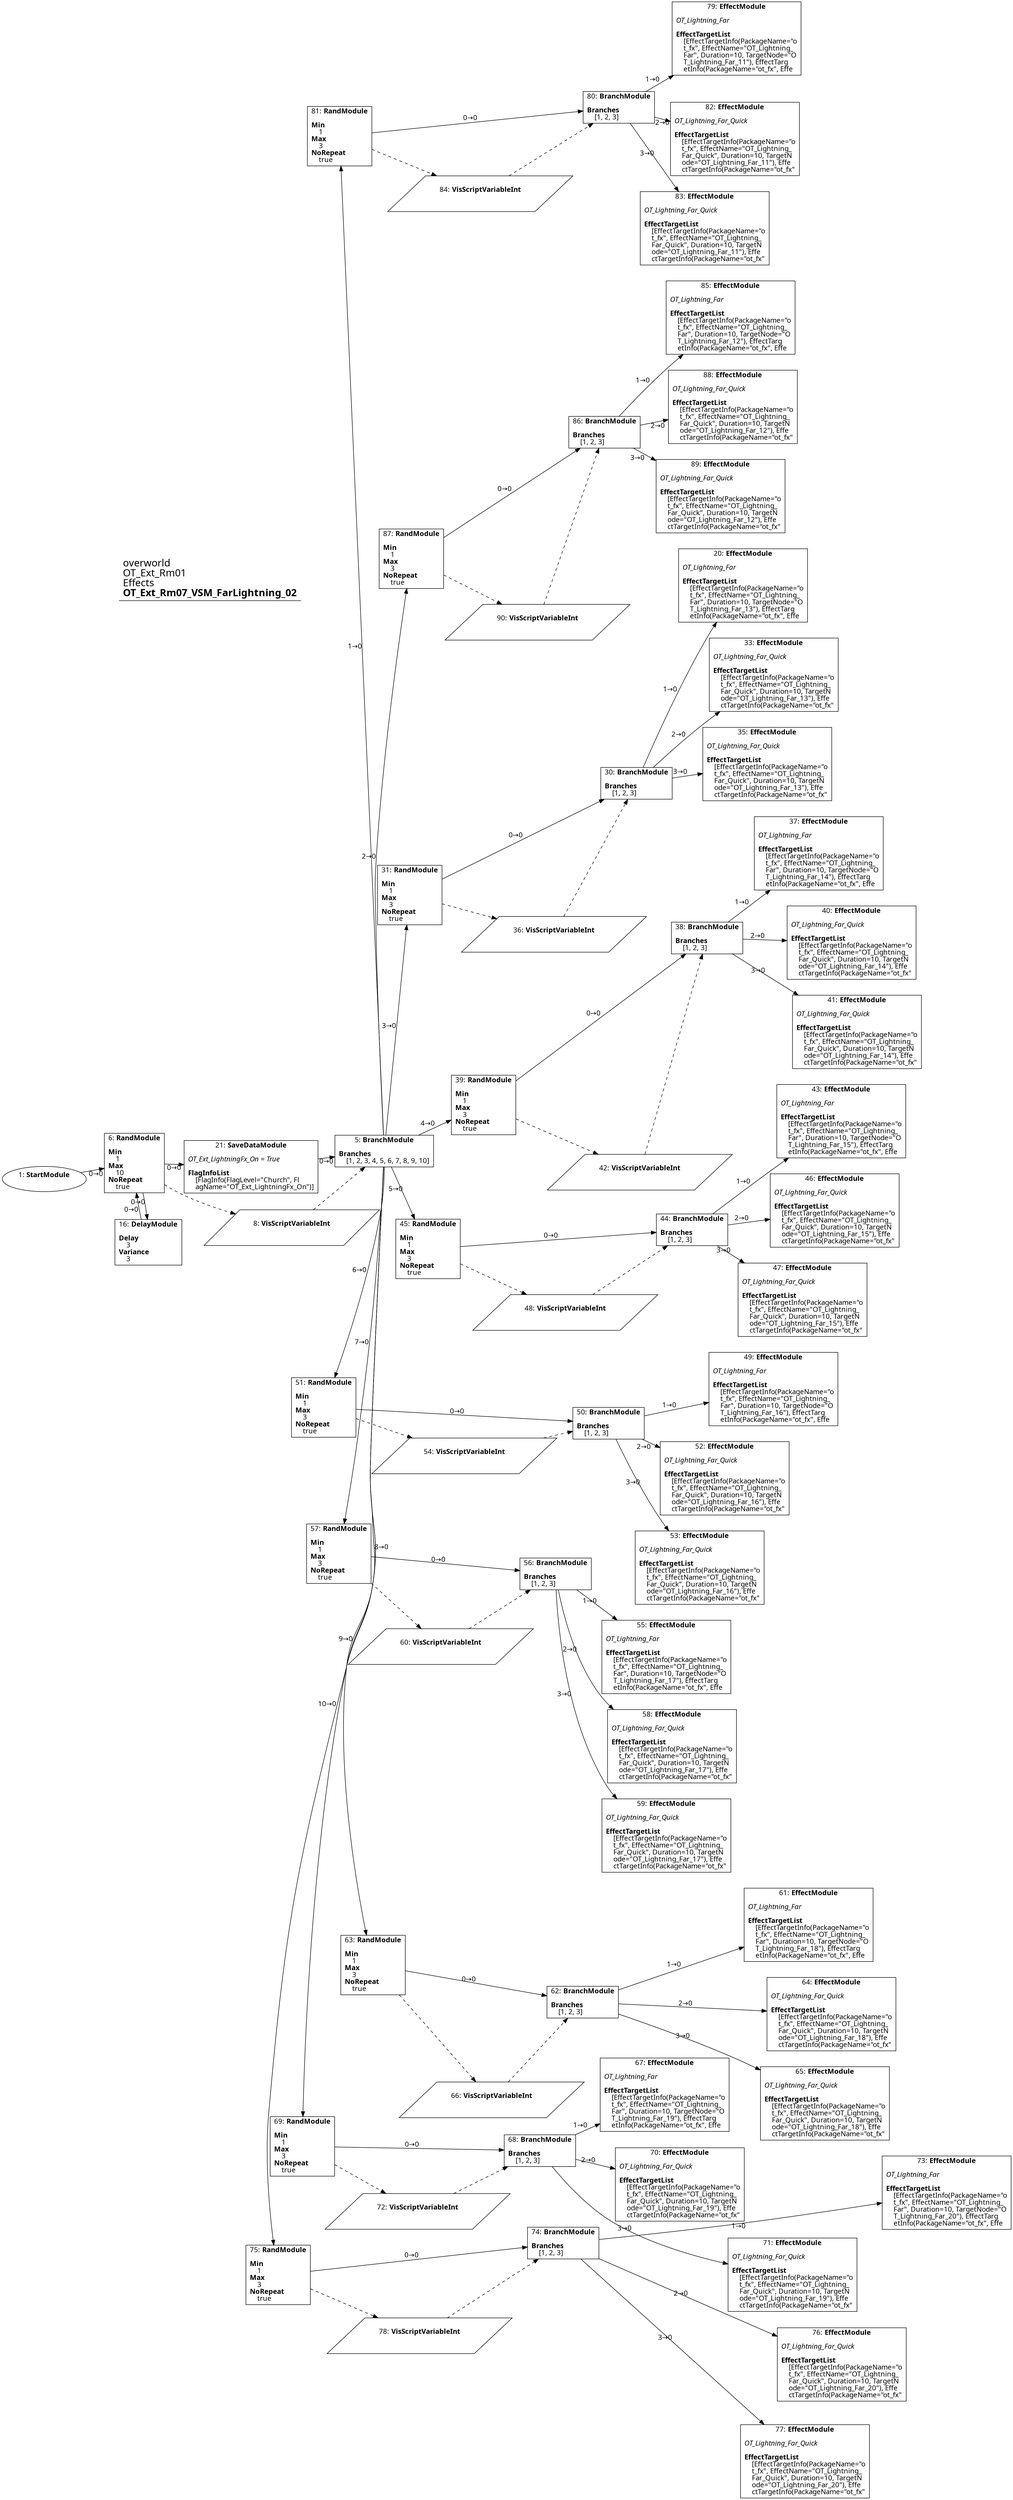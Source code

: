 digraph {
    layout = fdp;
    overlap = prism;
    sep = "+16";
    splines = spline;

    node [ shape = box ];

    graph [ fontname = "Segoe UI" ];
    node [ fontname = "Segoe UI" ];
    edge [ fontname = "Segoe UI" ];

    1 [ label = <1: <b>StartModule</b><br/><br/>> ];
    1 [ shape = oval ]
    1 [ pos = "0.013,-0.666!" ];
    1 -> 6 [ label = "0→0" ];

    5 [ label = <5: <b>BranchModule</b><br/><br/><b>Branches</b><br align="left"/>    [1, 2, 3, 4, 5, 6, 7, 8, 9, 10]<br align="left"/>> ];
    5 [ pos = "0.652,-0.666!" ];
    5 -> 81 [ label = "1→0" ];
    5 -> 87 [ label = "2→0" ];
    5 -> 31 [ label = "3→0" ];
    5 -> 39 [ label = "4→0" ];
    5 -> 45 [ label = "5→0" ];
    5 -> 51 [ label = "6→0" ];
    5 -> 57 [ label = "7→0" ];
    5 -> 63 [ label = "8→0" ];
    5 -> 69 [ label = "9→0" ];
    5 -> 75 [ label = "10→0" ];
    8 -> 5 [ style = dashed ];

    6 [ label = <6: <b>RandModule</b><br/><br/><b>Min</b><br align="left"/>    1<br align="left"/><b>Max</b><br align="left"/>    10<br align="left"/><b>NoRepeat</b><br align="left"/>    true<br align="left"/>> ];
    6 [ pos = "0.20600002,-0.666!" ];
    6 -> 16 [ label = "0→0" ];
    6 -> 21 [ label = "0→0" ];
    6 -> 8 [ style = dashed ];

    8 [ label = <8: <b>VisScriptVariableInt</b><br/><br/>> ];
    8 [ shape = parallelogram ]
    8 [ pos = "0.467,-0.878!" ];

    16 [ label = <16: <b>DelayModule</b><br/><br/><b>Delay</b><br align="left"/>    3<br align="left"/><b>Variance</b><br align="left"/>    3<br align="left"/>> ];
    16 [ pos = "0.23500001,-0.83000004!" ];
    16 -> 6 [ label = "0→0" ];

    20 [ label = <20: <b>EffectModule</b><br/><br/><i>OT_Lightning_Far<br align="left"/></i><br align="left"/><b>EffectTargetList</b><br align="left"/>    [EffectTargetInfo(PackageName=&quot;o<br align="left"/>    t_fx&quot;, EffectName=&quot;OT_Lightning_<br align="left"/>    Far&quot;, Duration=10, TargetNode=&quot;O<br align="left"/>    T_Lightning_Far_13&quot;), EffectTarg<br align="left"/>    etInfo(PackageName=&quot;ot_fx&quot;, Effe<br align="left"/>> ];
    20 [ pos = "1.6090001,-0.05!" ];

    21 [ label = <21: <b>SaveDataModule</b><br/><br/><i>OT_Ext_LightningFx_On = True<br align="left"/></i><br align="left"/><b>FlagInfoList</b><br align="left"/>    [FlagInfo(FlagLevel=&quot;Church&quot;, Fl<br align="left"/>    agName=&quot;OT_Ext_LightningFx_On&quot;)]<br align="left"/>> ];
    21 [ pos = "0.43300003,-0.666!" ];
    21 -> 5 [ label = "0→0" ];

    30 [ label = <30: <b>BranchModule</b><br/><br/><b>Branches</b><br align="left"/>    [1, 2, 3]<br align="left"/>> ];
    30 [ pos = "1.3820001,-0.179!" ];
    30 -> 20 [ label = "1→0" ];
    30 -> 33 [ label = "2→0" ];
    30 -> 35 [ label = "3→0" ];
    36 -> 30 [ style = dashed ];

    31 [ label = <31: <b>RandModule</b><br/><br/><b>Min</b><br align="left"/>    1<br align="left"/><b>Max</b><br align="left"/>    3<br align="left"/><b>NoRepeat</b><br align="left"/>    true<br align="left"/>> ];
    31 [ pos = "1.057,-0.179!" ];
    31 -> 30 [ label = "0→0" ];
    31 -> 36 [ style = dashed ];

    33 [ label = <33: <b>EffectModule</b><br/><br/><i>OT_Lightning_Far_Quick<br align="left"/></i><br align="left"/><b>EffectTargetList</b><br align="left"/>    [EffectTargetInfo(PackageName=&quot;o<br align="left"/>    t_fx&quot;, EffectName=&quot;OT_Lightning_<br align="left"/>    Far_Quick&quot;, Duration=10, TargetN<br align="left"/>    ode=&quot;OT_Lightning_Far_13&quot;), Effe<br align="left"/>    ctTargetInfo(PackageName=&quot;ot_fx&quot;<br align="left"/>> ];
    33 [ pos = "1.608,-0.18100001!" ];

    35 [ label = <35: <b>EffectModule</b><br/><br/><i>OT_Lightning_Far_Quick<br align="left"/></i><br align="left"/><b>EffectTargetList</b><br align="left"/>    [EffectTargetInfo(PackageName=&quot;o<br align="left"/>    t_fx&quot;, EffectName=&quot;OT_Lightning_<br align="left"/>    Far_Quick&quot;, Duration=10, TargetN<br align="left"/>    ode=&quot;OT_Lightning_Far_13&quot;), Effe<br align="left"/>    ctTargetInfo(PackageName=&quot;ot_fx&quot;<br align="left"/>> ];
    35 [ pos = "1.608,-0.31!" ];

    36 [ label = <36: <b>VisScriptVariableInt</b><br/><br/>> ];
    36 [ shape = parallelogram ]
    36 [ pos = "1.2600001,-0.25300002!" ];

    37 [ label = <37: <b>EffectModule</b><br/><br/><i>OT_Lightning_Far<br align="left"/></i><br align="left"/><b>EffectTargetList</b><br align="left"/>    [EffectTargetInfo(PackageName=&quot;o<br align="left"/>    t_fx&quot;, EffectName=&quot;OT_Lightning_<br align="left"/>    Far&quot;, Duration=10, TargetNode=&quot;O<br align="left"/>    T_Lightning_Far_14&quot;), EffectTarg<br align="left"/>    etInfo(PackageName=&quot;ot_fx&quot;, Effe<br align="left"/>> ];
    37 [ pos = "1.6100001,-0.45200002!" ];

    38 [ label = <38: <b>BranchModule</b><br/><br/><b>Branches</b><br align="left"/>    [1, 2, 3]<br align="left"/>> ];
    38 [ pos = "1.383,-0.58100003!" ];
    38 -> 37 [ label = "1→0" ];
    38 -> 40 [ label = "2→0" ];
    38 -> 41 [ label = "3→0" ];
    42 -> 38 [ style = dashed ];

    39 [ label = <39: <b>RandModule</b><br/><br/><b>Min</b><br align="left"/>    1<br align="left"/><b>Max</b><br align="left"/>    3<br align="left"/><b>NoRepeat</b><br align="left"/>    true<br align="left"/>> ];
    39 [ pos = "1.0580001,-0.58100003!" ];
    39 -> 38 [ label = "0→0" ];
    39 -> 42 [ style = dashed ];

    40 [ label = <40: <b>EffectModule</b><br/><br/><i>OT_Lightning_Far_Quick<br align="left"/></i><br align="left"/><b>EffectTargetList</b><br align="left"/>    [EffectTargetInfo(PackageName=&quot;o<br align="left"/>    t_fx&quot;, EffectName=&quot;OT_Lightning_<br align="left"/>    Far_Quick&quot;, Duration=10, TargetN<br align="left"/>    ode=&quot;OT_Lightning_Far_14&quot;), Effe<br align="left"/>    ctTargetInfo(PackageName=&quot;ot_fx&quot;<br align="left"/>> ];
    40 [ pos = "1.6090001,-0.583!" ];

    41 [ label = <41: <b>EffectModule</b><br/><br/><i>OT_Lightning_Far_Quick<br align="left"/></i><br align="left"/><b>EffectTargetList</b><br align="left"/>    [EffectTargetInfo(PackageName=&quot;o<br align="left"/>    t_fx&quot;, EffectName=&quot;OT_Lightning_<br align="left"/>    Far_Quick&quot;, Duration=10, TargetN<br align="left"/>    ode=&quot;OT_Lightning_Far_14&quot;), Effe<br align="left"/>    ctTargetInfo(PackageName=&quot;ot_fx&quot;<br align="left"/>> ];
    41 [ pos = "1.6090001,-0.712!" ];

    42 [ label = <42: <b>VisScriptVariableInt</b><br/><br/>> ];
    42 [ shape = parallelogram ]
    42 [ pos = "1.261,-0.65500003!" ];

    43 [ label = <43: <b>EffectModule</b><br/><br/><i>OT_Lightning_Far<br align="left"/></i><br align="left"/><b>EffectTargetList</b><br align="left"/>    [EffectTargetInfo(PackageName=&quot;o<br align="left"/>    t_fx&quot;, EffectName=&quot;OT_Lightning_<br align="left"/>    Far&quot;, Duration=10, TargetNode=&quot;O<br align="left"/>    T_Lightning_Far_15&quot;), EffectTarg<br align="left"/>    etInfo(PackageName=&quot;ot_fx&quot;, Effe<br align="left"/>> ];
    43 [ pos = "1.6100001,-0.89500004!" ];

    44 [ label = <44: <b>BranchModule</b><br/><br/><b>Branches</b><br align="left"/>    [1, 2, 3]<br align="left"/>> ];
    44 [ pos = "1.383,-1.024!" ];
    44 -> 43 [ label = "1→0" ];
    44 -> 46 [ label = "2→0" ];
    44 -> 47 [ label = "3→0" ];
    48 -> 44 [ style = dashed ];

    45 [ label = <45: <b>RandModule</b><br/><br/><b>Min</b><br align="left"/>    1<br align="left"/><b>Max</b><br align="left"/>    3<br align="left"/><b>NoRepeat</b><br align="left"/>    true<br align="left"/>> ];
    45 [ pos = "1.0580001,-1.024!" ];
    45 -> 44 [ label = "0→0" ];
    45 -> 48 [ style = dashed ];

    46 [ label = <46: <b>EffectModule</b><br/><br/><i>OT_Lightning_Far_Quick<br align="left"/></i><br align="left"/><b>EffectTargetList</b><br align="left"/>    [EffectTargetInfo(PackageName=&quot;o<br align="left"/>    t_fx&quot;, EffectName=&quot;OT_Lightning_<br align="left"/>    Far_Quick&quot;, Duration=10, TargetN<br align="left"/>    ode=&quot;OT_Lightning_Far_15&quot;), Effe<br align="left"/>    ctTargetInfo(PackageName=&quot;ot_fx&quot;<br align="left"/>> ];
    46 [ pos = "1.6090001,-1.026!" ];

    47 [ label = <47: <b>EffectModule</b><br/><br/><i>OT_Lightning_Far_Quick<br align="left"/></i><br align="left"/><b>EffectTargetList</b><br align="left"/>    [EffectTargetInfo(PackageName=&quot;o<br align="left"/>    t_fx&quot;, EffectName=&quot;OT_Lightning_<br align="left"/>    Far_Quick&quot;, Duration=10, TargetN<br align="left"/>    ode=&quot;OT_Lightning_Far_15&quot;), Effe<br align="left"/>    ctTargetInfo(PackageName=&quot;ot_fx&quot;<br align="left"/>> ];
    47 [ pos = "1.6090001,-1.1550001!" ];

    48 [ label = <48: <b>VisScriptVariableInt</b><br/><br/>> ];
    48 [ shape = parallelogram ]
    48 [ pos = "1.261,-1.098!" ];

    49 [ label = <49: <b>EffectModule</b><br/><br/><i>OT_Lightning_Far<br align="left"/></i><br align="left"/><b>EffectTargetList</b><br align="left"/>    [EffectTargetInfo(PackageName=&quot;o<br align="left"/>    t_fx&quot;, EffectName=&quot;OT_Lightning_<br align="left"/>    Far&quot;, Duration=10, TargetNode=&quot;O<br align="left"/>    T_Lightning_Far_16&quot;), EffectTarg<br align="left"/>    etInfo(PackageName=&quot;ot_fx&quot;, Effe<br align="left"/>> ];
    49 [ pos = "1.6110001,-1.297!" ];

    50 [ label = <50: <b>BranchModule</b><br/><br/><b>Branches</b><br align="left"/>    [1, 2, 3]<br align="left"/>> ];
    50 [ pos = "1.3840001,-1.4260001!" ];
    50 -> 49 [ label = "1→0" ];
    50 -> 52 [ label = "2→0" ];
    50 -> 53 [ label = "3→0" ];
    54 -> 50 [ style = dashed ];

    51 [ label = <51: <b>RandModule</b><br/><br/><b>Min</b><br align="left"/>    1<br align="left"/><b>Max</b><br align="left"/>    3<br align="left"/><b>NoRepeat</b><br align="left"/>    true<br align="left"/>> ];
    51 [ pos = "1.059,-1.4260001!" ];
    51 -> 50 [ label = "0→0" ];
    51 -> 54 [ style = dashed ];

    52 [ label = <52: <b>EffectModule</b><br/><br/><i>OT_Lightning_Far_Quick<br align="left"/></i><br align="left"/><b>EffectTargetList</b><br align="left"/>    [EffectTargetInfo(PackageName=&quot;o<br align="left"/>    t_fx&quot;, EffectName=&quot;OT_Lightning_<br align="left"/>    Far_Quick&quot;, Duration=10, TargetN<br align="left"/>    ode=&quot;OT_Lightning_Far_16&quot;), Effe<br align="left"/>    ctTargetInfo(PackageName=&quot;ot_fx&quot;<br align="left"/>> ];
    52 [ pos = "1.6100001,-1.4280001!" ];

    53 [ label = <53: <b>EffectModule</b><br/><br/><i>OT_Lightning_Far_Quick<br align="left"/></i><br align="left"/><b>EffectTargetList</b><br align="left"/>    [EffectTargetInfo(PackageName=&quot;o<br align="left"/>    t_fx&quot;, EffectName=&quot;OT_Lightning_<br align="left"/>    Far_Quick&quot;, Duration=10, TargetN<br align="left"/>    ode=&quot;OT_Lightning_Far_16&quot;), Effe<br align="left"/>    ctTargetInfo(PackageName=&quot;ot_fx&quot;<br align="left"/>> ];
    53 [ pos = "1.6100001,-1.557!" ];

    54 [ label = <54: <b>VisScriptVariableInt</b><br/><br/>> ];
    54 [ shape = parallelogram ]
    54 [ pos = "1.2620001,-1.5000001!" ];

    55 [ label = <55: <b>EffectModule</b><br/><br/><i>OT_Lightning_Far<br align="left"/></i><br align="left"/><b>EffectTargetList</b><br align="left"/>    [EffectTargetInfo(PackageName=&quot;o<br align="left"/>    t_fx&quot;, EffectName=&quot;OT_Lightning_<br align="left"/>    Far&quot;, Duration=10, TargetNode=&quot;O<br align="left"/>    T_Lightning_Far_17&quot;), EffectTarg<br align="left"/>    etInfo(PackageName=&quot;ot_fx&quot;, Effe<br align="left"/>> ];
    55 [ pos = "1.6040001,-1.7260001!" ];

    56 [ label = <56: <b>BranchModule</b><br/><br/><b>Branches</b><br align="left"/>    [1, 2, 3]<br align="left"/>> ];
    56 [ pos = "1.3770001,-1.8550001!" ];
    56 -> 55 [ label = "1→0" ];
    56 -> 58 [ label = "2→0" ];
    56 -> 59 [ label = "3→0" ];
    60 -> 56 [ style = dashed ];

    57 [ label = <57: <b>RandModule</b><br/><br/><b>Min</b><br align="left"/>    1<br align="left"/><b>Max</b><br align="left"/>    3<br align="left"/><b>NoRepeat</b><br align="left"/>    true<br align="left"/>> ];
    57 [ pos = "1.052,-1.8550001!" ];
    57 -> 56 [ label = "0→0" ];
    57 -> 60 [ style = dashed ];

    58 [ label = <58: <b>EffectModule</b><br/><br/><i>OT_Lightning_Far_Quick<br align="left"/></i><br align="left"/><b>EffectTargetList</b><br align="left"/>    [EffectTargetInfo(PackageName=&quot;o<br align="left"/>    t_fx&quot;, EffectName=&quot;OT_Lightning_<br align="left"/>    Far_Quick&quot;, Duration=10, TargetN<br align="left"/>    ode=&quot;OT_Lightning_Far_17&quot;), Effe<br align="left"/>    ctTargetInfo(PackageName=&quot;ot_fx&quot;<br align="left"/>> ];
    58 [ pos = "1.603,-1.8570001!" ];

    59 [ label = <59: <b>EffectModule</b><br/><br/><i>OT_Lightning_Far_Quick<br align="left"/></i><br align="left"/><b>EffectTargetList</b><br align="left"/>    [EffectTargetInfo(PackageName=&quot;o<br align="left"/>    t_fx&quot;, EffectName=&quot;OT_Lightning_<br align="left"/>    Far_Quick&quot;, Duration=10, TargetN<br align="left"/>    ode=&quot;OT_Lightning_Far_17&quot;), Effe<br align="left"/>    ctTargetInfo(PackageName=&quot;ot_fx&quot;<br align="left"/>> ];
    59 [ pos = "1.603,-1.9860001!" ];

    60 [ label = <60: <b>VisScriptVariableInt</b><br/><br/>> ];
    60 [ shape = parallelogram ]
    60 [ pos = "1.2550001,-1.9290001!" ];

    61 [ label = <61: <b>EffectModule</b><br/><br/><i>OT_Lightning_Far<br align="left"/></i><br align="left"/><b>EffectTargetList</b><br align="left"/>    [EffectTargetInfo(PackageName=&quot;o<br align="left"/>    t_fx&quot;, EffectName=&quot;OT_Lightning_<br align="left"/>    Far&quot;, Duration=10, TargetNode=&quot;O<br align="left"/>    T_Lightning_Far_18&quot;), EffectTarg<br align="left"/>    etInfo(PackageName=&quot;ot_fx&quot;, Effe<br align="left"/>> ];
    61 [ pos = "1.605,-2.128!" ];

    62 [ label = <62: <b>BranchModule</b><br/><br/><b>Branches</b><br align="left"/>    [1, 2, 3]<br align="left"/>> ];
    62 [ pos = "1.378,-2.2570002!" ];
    62 -> 61 [ label = "1→0" ];
    62 -> 64 [ label = "2→0" ];
    62 -> 65 [ label = "3→0" ];
    66 -> 62 [ style = dashed ];

    63 [ label = <63: <b>RandModule</b><br/><br/><b>Min</b><br align="left"/>    1<br align="left"/><b>Max</b><br align="left"/>    3<br align="left"/><b>NoRepeat</b><br align="left"/>    true<br align="left"/>> ];
    63 [ pos = "1.0530001,-2.2570002!" ];
    63 -> 62 [ label = "0→0" ];
    63 -> 66 [ style = dashed ];

    64 [ label = <64: <b>EffectModule</b><br/><br/><i>OT_Lightning_Far_Quick<br align="left"/></i><br align="left"/><b>EffectTargetList</b><br align="left"/>    [EffectTargetInfo(PackageName=&quot;o<br align="left"/>    t_fx&quot;, EffectName=&quot;OT_Lightning_<br align="left"/>    Far_Quick&quot;, Duration=10, TargetN<br align="left"/>    ode=&quot;OT_Lightning_Far_18&quot;), Effe<br align="left"/>    ctTargetInfo(PackageName=&quot;ot_fx&quot;<br align="left"/>> ];
    64 [ pos = "1.6040001,-2.259!" ];

    65 [ label = <65: <b>EffectModule</b><br/><br/><i>OT_Lightning_Far_Quick<br align="left"/></i><br align="left"/><b>EffectTargetList</b><br align="left"/>    [EffectTargetInfo(PackageName=&quot;o<br align="left"/>    t_fx&quot;, EffectName=&quot;OT_Lightning_<br align="left"/>    Far_Quick&quot;, Duration=10, TargetN<br align="left"/>    ode=&quot;OT_Lightning_Far_18&quot;), Effe<br align="left"/>    ctTargetInfo(PackageName=&quot;ot_fx&quot;<br align="left"/>> ];
    65 [ pos = "1.6040001,-2.388!" ];

    66 [ label = <66: <b>VisScriptVariableInt</b><br/><br/>> ];
    66 [ shape = parallelogram ]
    66 [ pos = "1.256,-2.331!" ];

    67 [ label = <67: <b>EffectModule</b><br/><br/><i>OT_Lightning_Far<br align="left"/></i><br align="left"/><b>EffectTargetList</b><br align="left"/>    [EffectTargetInfo(PackageName=&quot;o<br align="left"/>    t_fx&quot;, EffectName=&quot;OT_Lightning_<br align="left"/>    Far&quot;, Duration=10, TargetNode=&quot;O<br align="left"/>    T_Lightning_Far_19&quot;), EffectTarg<br align="left"/>    etInfo(PackageName=&quot;ot_fx&quot;, Effe<br align="left"/>> ];
    67 [ pos = "1.603,-2.545!" ];

    68 [ label = <68: <b>BranchModule</b><br/><br/><b>Branches</b><br align="left"/>    [1, 2, 3]<br align="left"/>> ];
    68 [ pos = "1.376,-2.674!" ];
    68 -> 67 [ label = "1→0" ];
    68 -> 70 [ label = "2→0" ];
    68 -> 71 [ label = "3→0" ];
    72 -> 68 [ style = dashed ];

    69 [ label = <69: <b>RandModule</b><br/><br/><b>Min</b><br align="left"/>    1<br align="left"/><b>Max</b><br align="left"/>    3<br align="left"/><b>NoRepeat</b><br align="left"/>    true<br align="left"/>> ];
    69 [ pos = "1.051,-2.674!" ];
    69 -> 68 [ label = "0→0" ];
    69 -> 72 [ style = dashed ];

    70 [ label = <70: <b>EffectModule</b><br/><br/><i>OT_Lightning_Far_Quick<br align="left"/></i><br align="left"/><b>EffectTargetList</b><br align="left"/>    [EffectTargetInfo(PackageName=&quot;o<br align="left"/>    t_fx&quot;, EffectName=&quot;OT_Lightning_<br align="left"/>    Far_Quick&quot;, Duration=10, TargetN<br align="left"/>    ode=&quot;OT_Lightning_Far_19&quot;), Effe<br align="left"/>    ctTargetInfo(PackageName=&quot;ot_fx&quot;<br align="left"/>> ];
    70 [ pos = "1.6020001,-2.676!" ];

    71 [ label = <71: <b>EffectModule</b><br/><br/><i>OT_Lightning_Far_Quick<br align="left"/></i><br align="left"/><b>EffectTargetList</b><br align="left"/>    [EffectTargetInfo(PackageName=&quot;o<br align="left"/>    t_fx&quot;, EffectName=&quot;OT_Lightning_<br align="left"/>    Far_Quick&quot;, Duration=10, TargetN<br align="left"/>    ode=&quot;OT_Lightning_Far_19&quot;), Effe<br align="left"/>    ctTargetInfo(PackageName=&quot;ot_fx&quot;<br align="left"/>> ];
    71 [ pos = "1.6020001,-2.805!" ];

    72 [ label = <72: <b>VisScriptVariableInt</b><br/><br/>> ];
    72 [ shape = parallelogram ]
    72 [ pos = "1.2540001,-2.7480001!" ];

    73 [ label = <73: <b>EffectModule</b><br/><br/><i>OT_Lightning_Far<br align="left"/></i><br align="left"/><b>EffectTargetList</b><br align="left"/>    [EffectTargetInfo(PackageName=&quot;o<br align="left"/>    t_fx&quot;, EffectName=&quot;OT_Lightning_<br align="left"/>    Far&quot;, Duration=10, TargetNode=&quot;O<br align="left"/>    T_Lightning_Far_20&quot;), EffectTarg<br align="left"/>    etInfo(PackageName=&quot;ot_fx&quot;, Effe<br align="left"/>> ];
    73 [ pos = "1.6040001,-2.947!" ];

    74 [ label = <74: <b>BranchModule</b><br/><br/><b>Branches</b><br align="left"/>    [1, 2, 3]<br align="left"/>> ];
    74 [ pos = "1.3770001,-3.0760002!" ];
    74 -> 73 [ label = "1→0" ];
    74 -> 76 [ label = "2→0" ];
    74 -> 77 [ label = "3→0" ];
    78 -> 74 [ style = dashed ];

    75 [ label = <75: <b>RandModule</b><br/><br/><b>Min</b><br align="left"/>    1<br align="left"/><b>Max</b><br align="left"/>    3<br align="left"/><b>NoRepeat</b><br align="left"/>    true<br align="left"/>> ];
    75 [ pos = "1.052,-3.0760002!" ];
    75 -> 74 [ label = "0→0" ];
    75 -> 78 [ style = dashed ];

    76 [ label = <76: <b>EffectModule</b><br/><br/><i>OT_Lightning_Far_Quick<br align="left"/></i><br align="left"/><b>EffectTargetList</b><br align="left"/>    [EffectTargetInfo(PackageName=&quot;o<br align="left"/>    t_fx&quot;, EffectName=&quot;OT_Lightning_<br align="left"/>    Far_Quick&quot;, Duration=10, TargetN<br align="left"/>    ode=&quot;OT_Lightning_Far_20&quot;), Effe<br align="left"/>    ctTargetInfo(PackageName=&quot;ot_fx&quot;<br align="left"/>> ];
    76 [ pos = "1.603,-3.078!" ];

    77 [ label = <77: <b>EffectModule</b><br/><br/><i>OT_Lightning_Far_Quick<br align="left"/></i><br align="left"/><b>EffectTargetList</b><br align="left"/>    [EffectTargetInfo(PackageName=&quot;o<br align="left"/>    t_fx&quot;, EffectName=&quot;OT_Lightning_<br align="left"/>    Far_Quick&quot;, Duration=10, TargetN<br align="left"/>    ode=&quot;OT_Lightning_Far_20&quot;), Effe<br align="left"/>    ctTargetInfo(PackageName=&quot;ot_fx&quot;<br align="left"/>> ];
    77 [ pos = "1.603,-3.2070003!" ];

    78 [ label = <78: <b>VisScriptVariableInt</b><br/><br/>> ];
    78 [ shape = parallelogram ]
    78 [ pos = "1.2550001,-3.15!" ];

    79 [ label = <79: <b>EffectModule</b><br/><br/><i>OT_Lightning_Far<br align="left"/></i><br align="left"/><b>EffectTargetList</b><br align="left"/>    [EffectTargetInfo(PackageName=&quot;o<br align="left"/>    t_fx&quot;, EffectName=&quot;OT_Lightning_<br align="left"/>    Far&quot;, Duration=10, TargetNode=&quot;O<br align="left"/>    T_Lightning_Far_11&quot;), EffectTarg<br align="left"/>    etInfo(PackageName=&quot;ot_fx&quot;, Effe<br align="left"/>> ];
    79 [ pos = "1.6070001,0.748!" ];

    80 [ label = <80: <b>BranchModule</b><br/><br/><b>Branches</b><br align="left"/>    [1, 2, 3]<br align="left"/>> ];
    80 [ pos = "1.3800001,0.619!" ];
    80 -> 79 [ label = "1→0" ];
    80 -> 82 [ label = "2→0" ];
    80 -> 83 [ label = "3→0" ];
    84 -> 80 [ style = dashed ];

    81 [ label = <81: <b>RandModule</b><br/><br/><b>Min</b><br align="left"/>    1<br align="left"/><b>Max</b><br align="left"/>    3<br align="left"/><b>NoRepeat</b><br align="left"/>    true<br align="left"/>> ];
    81 [ pos = "1.0550001,0.619!" ];
    81 -> 80 [ label = "0→0" ];
    81 -> 84 [ style = dashed ];

    82 [ label = <82: <b>EffectModule</b><br/><br/><i>OT_Lightning_Far_Quick<br align="left"/></i><br align="left"/><b>EffectTargetList</b><br align="left"/>    [EffectTargetInfo(PackageName=&quot;o<br align="left"/>    t_fx&quot;, EffectName=&quot;OT_Lightning_<br align="left"/>    Far_Quick&quot;, Duration=10, TargetN<br align="left"/>    ode=&quot;OT_Lightning_Far_11&quot;), Effe<br align="left"/>    ctTargetInfo(PackageName=&quot;ot_fx&quot;<br align="left"/>> ];
    82 [ pos = "1.6060001,0.61700004!" ];

    83 [ label = <83: <b>EffectModule</b><br/><br/><i>OT_Lightning_Far_Quick<br align="left"/></i><br align="left"/><b>EffectTargetList</b><br align="left"/>    [EffectTargetInfo(PackageName=&quot;o<br align="left"/>    t_fx&quot;, EffectName=&quot;OT_Lightning_<br align="left"/>    Far_Quick&quot;, Duration=10, TargetN<br align="left"/>    ode=&quot;OT_Lightning_Far_11&quot;), Effe<br align="left"/>    ctTargetInfo(PackageName=&quot;ot_fx&quot;<br align="left"/>> ];
    83 [ pos = "1.6060001,0.48800004!" ];

    84 [ label = <84: <b>VisScriptVariableInt</b><br/><br/>> ];
    84 [ shape = parallelogram ]
    84 [ pos = "1.258,0.545!" ];

    85 [ label = <85: <b>EffectModule</b><br/><br/><i>OT_Lightning_Far<br align="left"/></i><br align="left"/><b>EffectTargetList</b><br align="left"/>    [EffectTargetInfo(PackageName=&quot;o<br align="left"/>    t_fx&quot;, EffectName=&quot;OT_Lightning_<br align="left"/>    Far&quot;, Duration=10, TargetNode=&quot;O<br align="left"/>    T_Lightning_Far_12&quot;), EffectTarg<br align="left"/>    etInfo(PackageName=&quot;ot_fx&quot;, Effe<br align="left"/>> ];
    85 [ pos = "1.608,0.34600002!" ];

    86 [ label = <86: <b>BranchModule</b><br/><br/><b>Branches</b><br align="left"/>    [1, 2, 3]<br align="left"/>> ];
    86 [ pos = "1.381,0.21700001!" ];
    86 -> 85 [ label = "1→0" ];
    86 -> 88 [ label = "2→0" ];
    86 -> 89 [ label = "3→0" ];
    90 -> 86 [ style = dashed ];

    87 [ label = <87: <b>RandModule</b><br/><br/><b>Min</b><br align="left"/>    1<br align="left"/><b>Max</b><br align="left"/>    3<br align="left"/><b>NoRepeat</b><br align="left"/>    true<br align="left"/>> ];
    87 [ pos = "1.056,0.21700001!" ];
    87 -> 86 [ label = "0→0" ];
    87 -> 90 [ style = dashed ];

    88 [ label = <88: <b>EffectModule</b><br/><br/><i>OT_Lightning_Far_Quick<br align="left"/></i><br align="left"/><b>EffectTargetList</b><br align="left"/>    [EffectTargetInfo(PackageName=&quot;o<br align="left"/>    t_fx&quot;, EffectName=&quot;OT_Lightning_<br align="left"/>    Far_Quick&quot;, Duration=10, TargetN<br align="left"/>    ode=&quot;OT_Lightning_Far_12&quot;), Effe<br align="left"/>    ctTargetInfo(PackageName=&quot;ot_fx&quot;<br align="left"/>> ];
    88 [ pos = "1.6070001,0.215!" ];

    89 [ label = <89: <b>EffectModule</b><br/><br/><i>OT_Lightning_Far_Quick<br align="left"/></i><br align="left"/><b>EffectTargetList</b><br align="left"/>    [EffectTargetInfo(PackageName=&quot;o<br align="left"/>    t_fx&quot;, EffectName=&quot;OT_Lightning_<br align="left"/>    Far_Quick&quot;, Duration=10, TargetN<br align="left"/>    ode=&quot;OT_Lightning_Far_12&quot;), Effe<br align="left"/>    ctTargetInfo(PackageName=&quot;ot_fx&quot;<br align="left"/>> ];
    89 [ pos = "1.6070001,0.086!" ];

    90 [ label = <90: <b>VisScriptVariableInt</b><br/><br/>> ];
    90 [ shape = parallelogram ]
    90 [ pos = "1.2590001,0.143!" ];

    title [ pos = "0.012,0.749!" ];
    title [ shape = underline ];
    title [ label = <<font point-size="20">overworld<br align="left"/>OT_Ext_Rm01<br align="left"/>Effects<br align="left"/><b>OT_Ext_Rm07_VSM_FarLightning_02</b><br align="left"/></font>> ];
}
